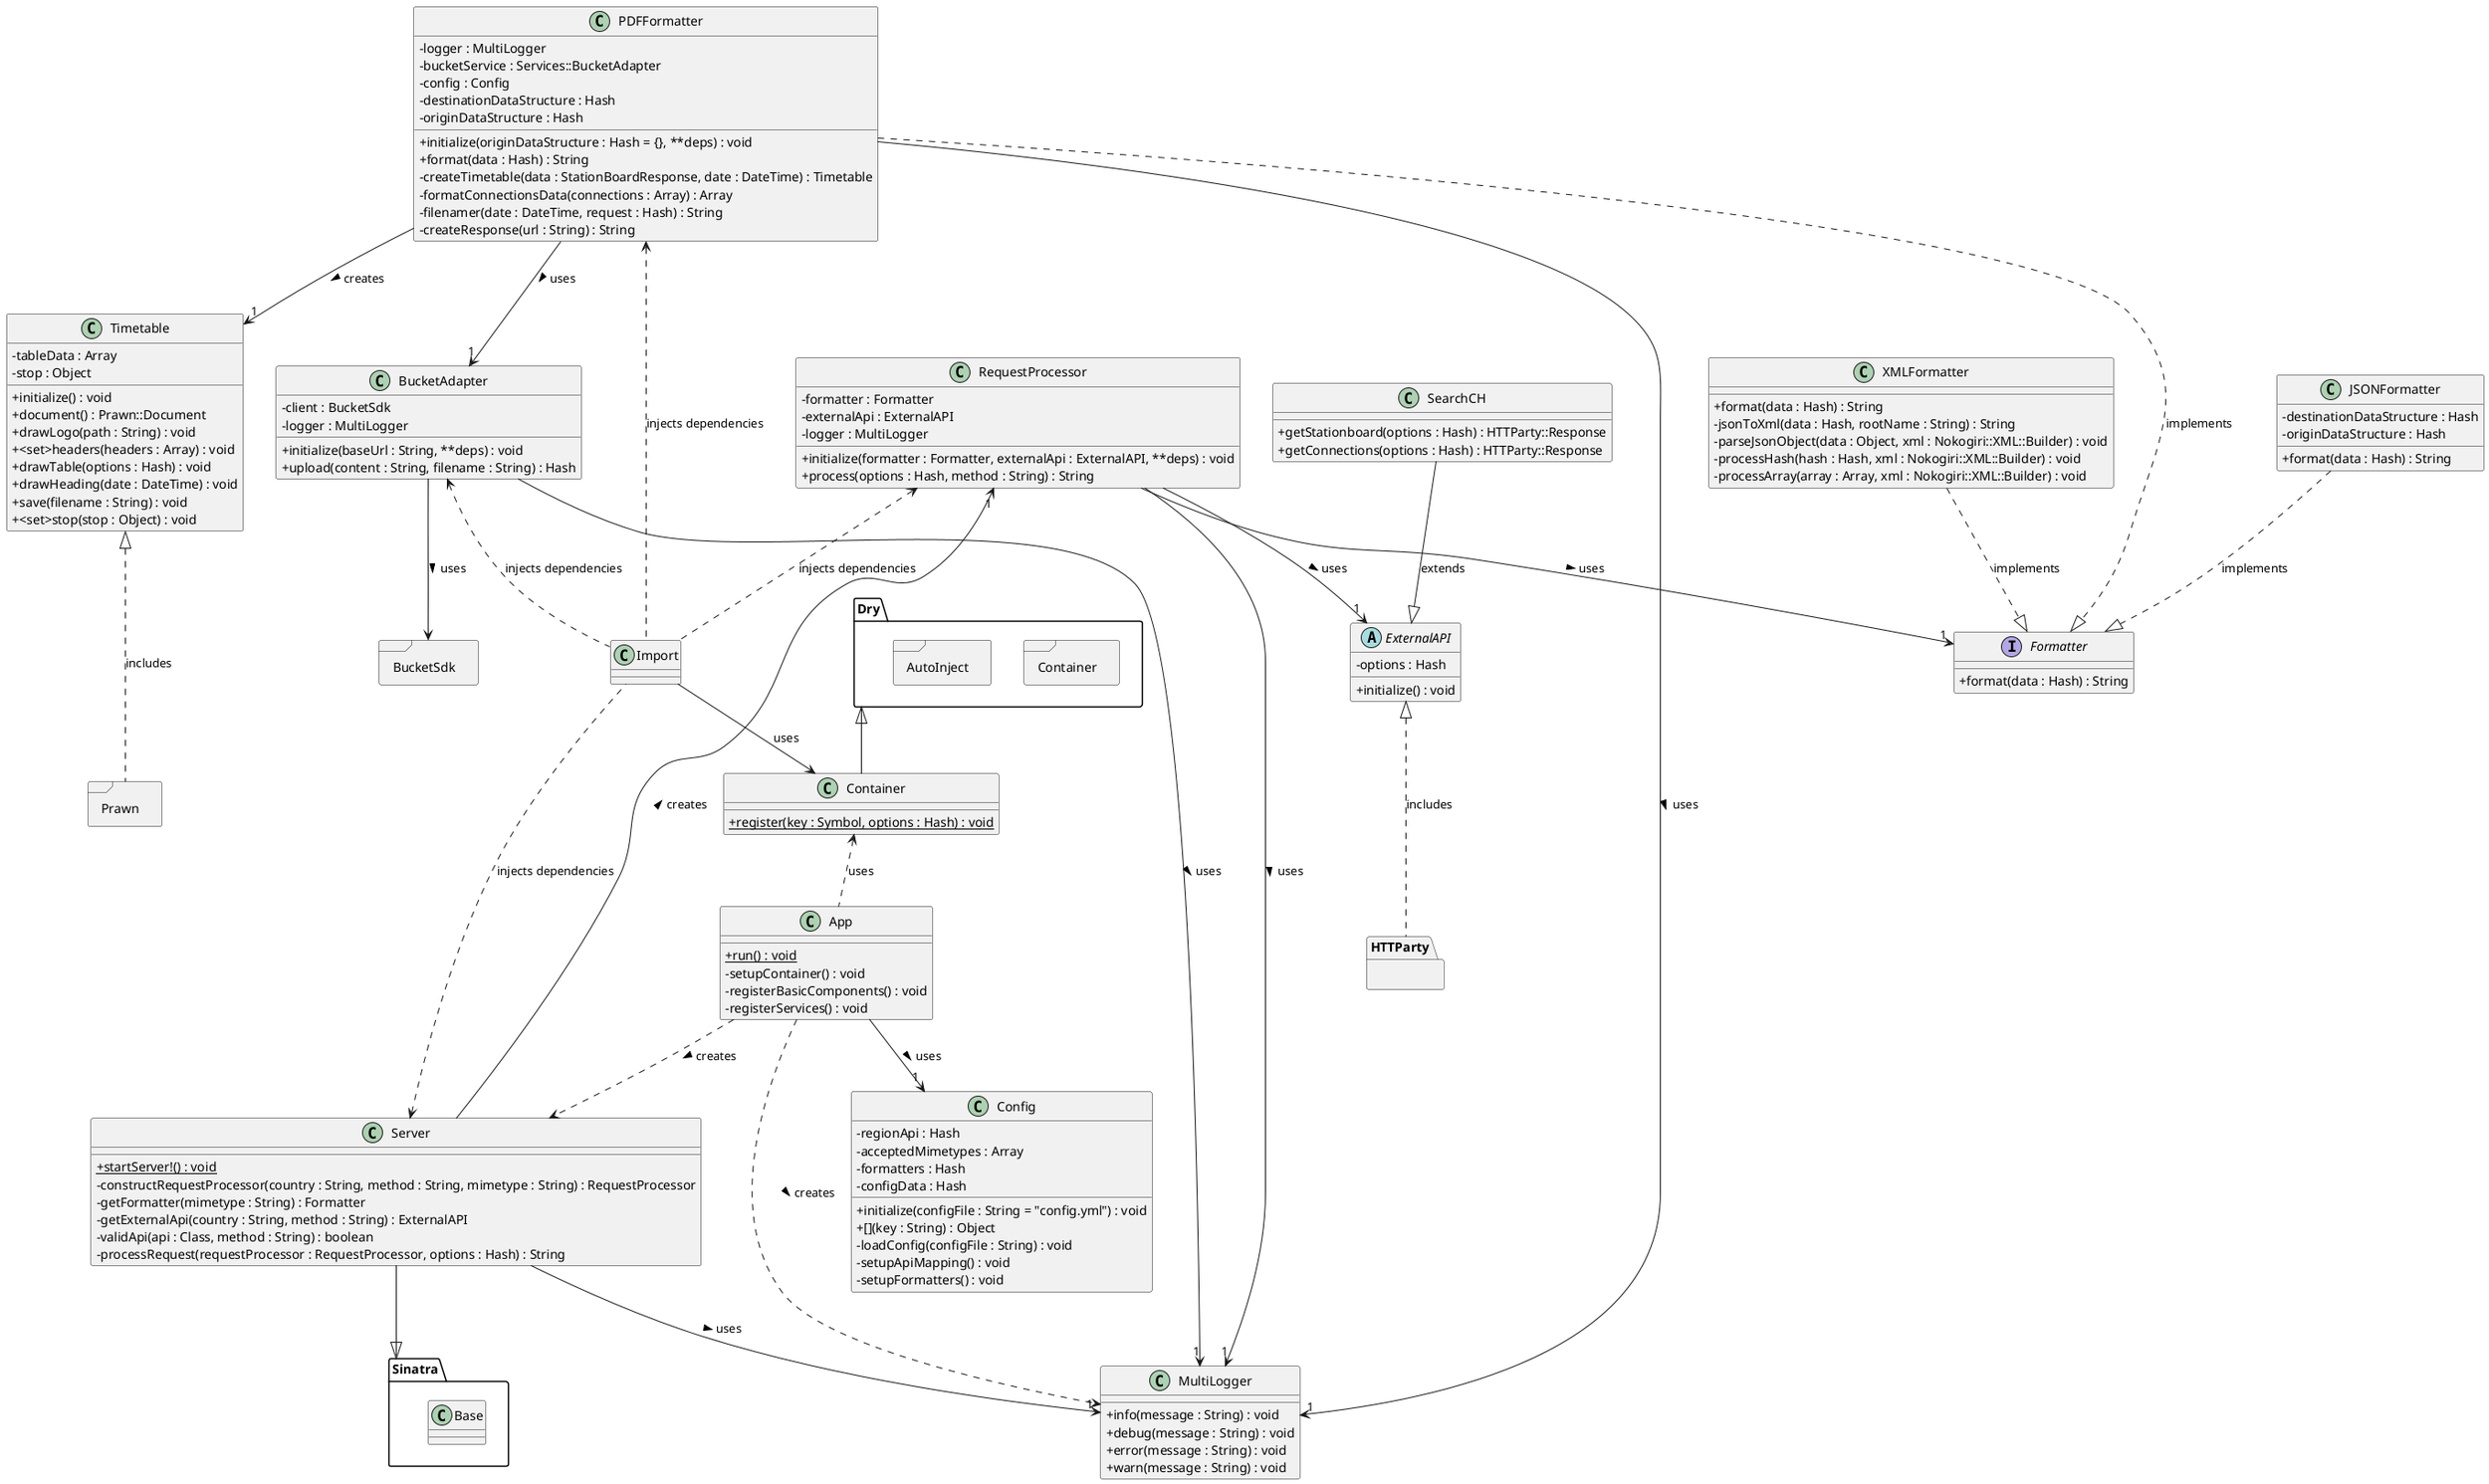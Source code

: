 @startuml Data Generator
skinparam classAttributeIconSize 0

class Server {
  + {static} startServer!() : void
  - constructRequestProcessor(country : String, method : String, mimetype : String) : RequestProcessor
  - getFormatter(mimetype : String) : Formatter
  - getExternalApi(country : String, method : String) : ExternalAPI
  - validApi(api : Class, method : String) : boolean
  - processRequest(requestProcessor : RequestProcessor, options : Hash) : String
}

Server --|> Sinatra::Base

class App {
  + {static} run() : void
  - setupContainer() : void
  - registerBasicComponents() : void
  - registerServices() : void
}

class Container extends Dry {
  + {static} register(key : Symbol, options : Hash) : void
}

class RequestProcessor {
  - formatter : Formatter
  - externalApi : ExternalAPI
  - logger : MultiLogger
  + initialize(formatter : Formatter, externalApi : ExternalAPI, **deps) : void
  + process(options : Hash, method : String) : String
}

abstract class ExternalAPI {
  - options : Hash
  + initialize() : void
}

class SearchCH {
  + getStationboard(options : Hash) : HTTParty::Response
  + getConnections(options : Hash) : HTTParty::Response
}

class JSONFormatter {
  - destinationDataStructure : Hash
  - originDataStructure : Hash
  + format(data : Hash) : String
}

class XMLFormatter {
  + format(data : Hash) : String
  - jsonToXml(data : Hash, rootName : String) : String
  - parseJsonObject(data : Object, xml : Nokogiri::XML::Builder) : void
  - processHash(hash : Hash, xml : Nokogiri::XML::Builder) : void
  - processArray(array : Array, xml : Nokogiri::XML::Builder) : void
}

class PDFFormatter {
  - logger : MultiLogger
  - bucketService : Services::BucketAdapter
  - config : Config
  - destinationDataStructure : Hash
  - originDataStructure : Hash
  + initialize(originDataStructure : Hash = {}, **deps) : void
  + format(data : Hash) : String
  - createTimetable(data : StationBoardResponse, date : DateTime) : Timetable
  - formatConnectionsData(connections : Array) : Array
  - filenamer(date : DateTime, request : Hash) : String
  - createResponse(url : String) : String
}

class Timetable {
  - tableData : Array
  - stop : Object
  + initialize() : void
  + document() : Prawn::Document
  + drawLogo(path : String) : void
  + <set>headers(headers : Array) : void
  + drawTable(options : Hash) : void
  + drawHeading(date : DateTime) : void
  + save(filename : String) : void
  + <set>stop(stop : Object) : void
}

class Config {
  - regionApi : Hash
  - acceptedMimetypes : Array
  - formatters : Hash
  - configData : Hash
  + initialize(configFile : String = "config.yml") : void
  + [](key : String) : Object
  - loadConfig(configFile : String) : void
  - setupApiMapping() : void
  - setupFormatters() : void
}

class BucketAdapter {
  - client : BucketSdk
  - logger : MultiLogger
  + initialize(baseUrl : String, **deps) : void
  + upload(content : String, filename : String) : Hash
}

class MultiLogger {
  + info(message : String) : void
  + debug(message : String) : void
  + error(message : String) : void
  + warn(message : String) : void
}

package Dry {
  package Container <<frame>> {
  }
  package AutoInject <<frame>> {
  }
}

package Sinatra {
  class Base
}

package HTTParty {
}

App ..> Server : creates >
Container <.. App : uses

Import --> Container : uses

Server --> "1" RequestProcessor : creates >

RequestProcessor --> "1" Formatter : uses >
RequestProcessor --> "1" ExternalAPI : uses >

ExternalAPI <|-.- HTTParty : includes
SearchCH --|> ExternalAPI : extends

JSONFormatter ..|> Formatter : implements
XMLFormatter ..|> Formatter : implements
PDFFormatter ..|> Formatter : implements

PDFFormatter --> "1" Timetable : creates >
PDFFormatter --> "1" BucketAdapter : uses >

Timetable <|-.- Prawn::View : includes

BucketAdapter --> BucketSdk : uses >

App --> "1" Config : uses >

' MultiLogger relationships
App ..> MultiLogger : creates >
Server --> "1" MultiLogger : uses >
RequestProcessor --> "1" MultiLogger : uses >
PDFFormatter --> "1" MultiLogger : uses >
BucketAdapter --> "1" MultiLogger : uses >

' Dependency injection relationships
Server <.. Import : injects dependencies
BucketAdapter <.. Import : injects dependencies
RequestProcessor <.. Import : injects dependencies
PDFFormatter <.. Import : injects dependencies

package Prawn <<Frame>> {
}

package BucketSdk <<Frame>> {
}

interface Formatter {
  + format(data : Hash) : String
}

@enduml